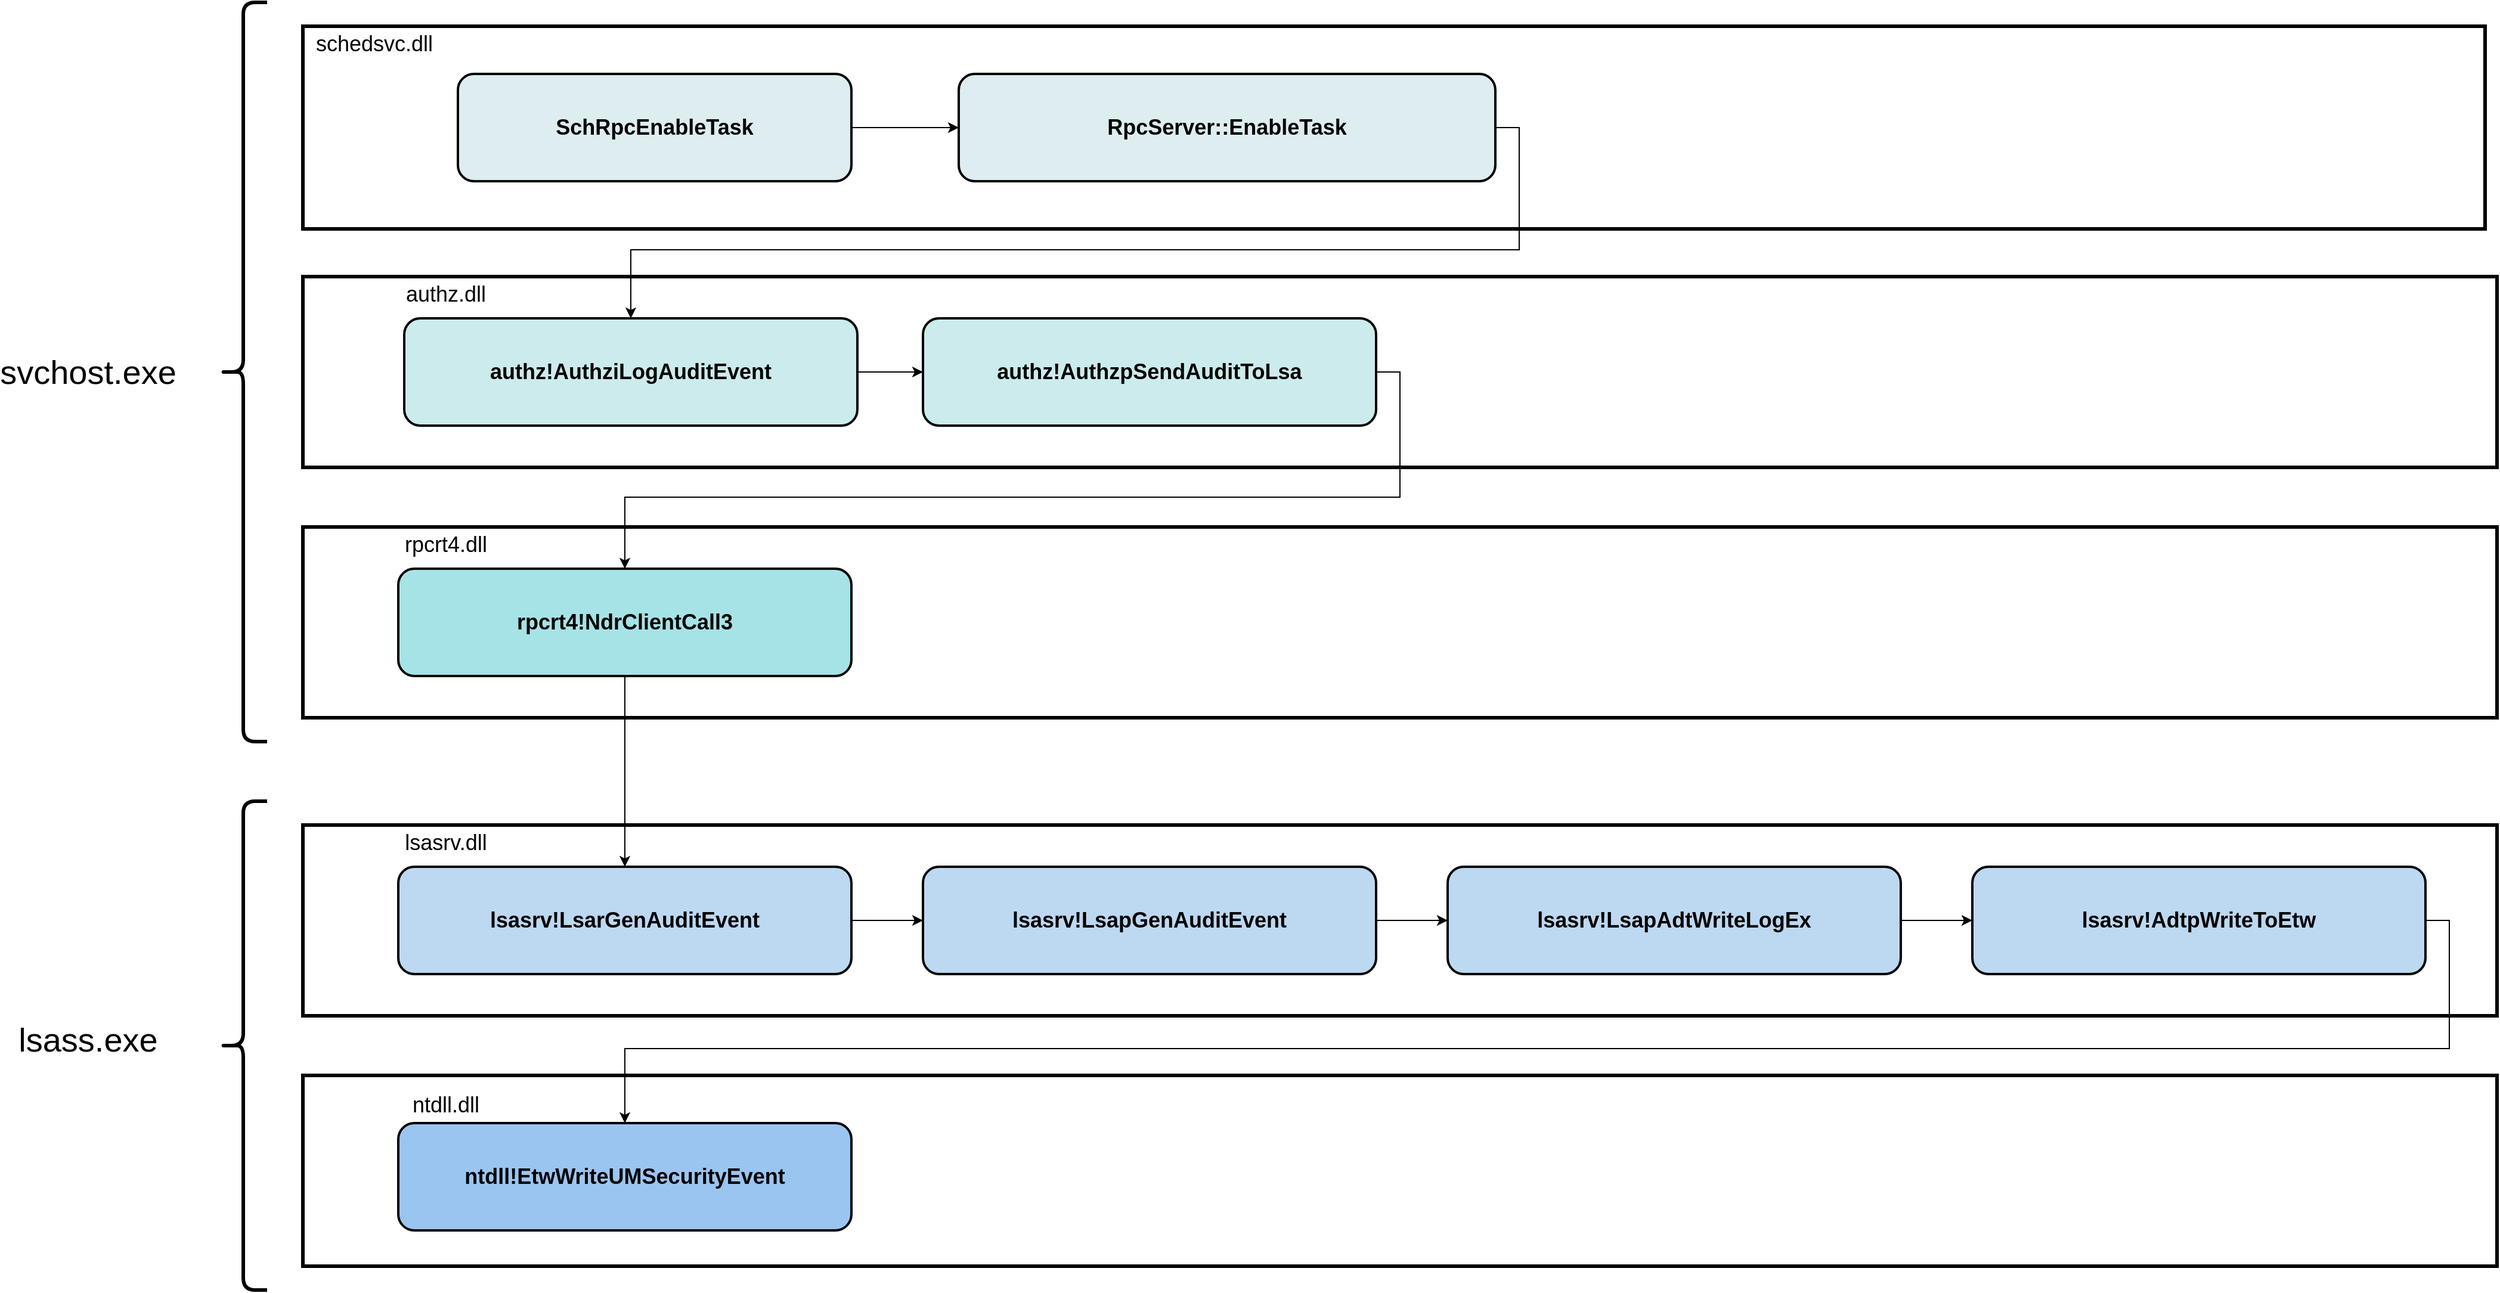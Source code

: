 <mxfile version="20.4.1" type="google"><diagram id="ukG9EJJMTsA0ARwC9Qj1" name="Page-1"><mxGraphModel grid="1" page="1" gridSize="10" guides="1" tooltips="1" connect="1" arrows="1" fold="1" pageScale="1" pageWidth="850" pageHeight="1100" math="0" shadow="0"><root><mxCell id="0"/><mxCell id="1" parent="0"/><mxCell id="S94zzScY_4RPVGlq5PL1-1" value="" style="rounded=0;whiteSpace=wrap;html=1;fontSize=20;strokeWidth=3;" vertex="1" parent="1"><mxGeometry x="780" y="1460" width="1840" height="160" as="geometry"/></mxCell><mxCell id="S94zzScY_4RPVGlq5PL1-2" value="" style="rounded=0;whiteSpace=wrap;html=1;fontSize=20;strokeWidth=3;" vertex="1" parent="1"><mxGeometry x="780" y="1250" width="1840" height="160" as="geometry"/></mxCell><mxCell id="S94zzScY_4RPVGlq5PL1-3" value="" style="rounded=0;whiteSpace=wrap;html=1;fontSize=20;strokeWidth=3;" vertex="1" parent="1"><mxGeometry x="780" y="1000" width="1840" height="160" as="geometry"/></mxCell><mxCell id="S94zzScY_4RPVGlq5PL1-4" value="" style="rounded=0;whiteSpace=wrap;html=1;fontSize=20;strokeWidth=3;" vertex="1" parent="1"><mxGeometry x="780" y="790" width="1840" height="160" as="geometry"/></mxCell><mxCell id="S94zzScY_4RPVGlq5PL1-5" value="&lt;font style=&quot;font-size: 28px;&quot;&gt;svchost.exe&lt;/font&gt;" style="text;html=1;strokeColor=none;fillColor=none;align=center;verticalAlign=middle;whiteSpace=wrap;rounded=0;" vertex="1" parent="1"><mxGeometry x="570" y="855" width="60" height="30" as="geometry"/></mxCell><mxCell id="S94zzScY_4RPVGlq5PL1-6" value="" style="shape=curlyBracket;whiteSpace=wrap;html=1;rounded=1;fontSize=20;strokeWidth=3;" vertex="1" parent="1"><mxGeometry x="710" y="560" width="40" height="620" as="geometry"/></mxCell><mxCell id="S94zzScY_4RPVGlq5PL1-7" value="" style="rounded=0;whiteSpace=wrap;html=1;fontSize=20;strokeWidth=3;" vertex="1" parent="1"><mxGeometry x="780" y="580" width="1830" height="170" as="geometry"/></mxCell><mxCell id="S94zzScY_4RPVGlq5PL1-8" value="&lt;font style=&quot;font-size: 18px;&quot;&gt;schedsvc.dll&lt;/font&gt;" style="text;html=1;strokeColor=none;fillColor=none;align=center;verticalAlign=middle;whiteSpace=wrap;rounded=0;" vertex="1" parent="1"><mxGeometry x="810" y="580" width="60" height="30" as="geometry"/></mxCell><mxCell id="S94zzScY_4RPVGlq5PL1-9" style="edgeStyle=orthogonalEdgeStyle;rounded=0;orthogonalLoop=1;jettySize=auto;html=1;exitX=1;exitY=0.5;exitDx=0;exitDy=0;entryX=0.5;entryY=0;entryDx=0;entryDy=0;" edge="1" parent="1" source="S94zzScY_4RPVGlq5PL1-10" target="S94zzScY_4RPVGlq5PL1-17"><mxGeometry relative="1" as="geometry"/></mxCell><mxCell id="S94zzScY_4RPVGlq5PL1-10" value="&lt;b&gt;RpcServer::EnableTask&lt;/b&gt;" style="rounded=1;whiteSpace=wrap;html=1;fontSize=18;strokeWidth=2;fillColor=#DEEDEF;" vertex="1" parent="1"><mxGeometry x="1330" y="620" width="450" height="90" as="geometry"/></mxCell><mxCell id="S94zzScY_4RPVGlq5PL1-11" style="edgeStyle=orthogonalEdgeStyle;rounded=0;orthogonalLoop=1;jettySize=auto;html=1;entryX=0;entryY=0.5;entryDx=0;entryDy=0;" edge="1" parent="1" source="S94zzScY_4RPVGlq5PL1-12" target="S94zzScY_4RPVGlq5PL1-10"><mxGeometry relative="1" as="geometry"/></mxCell><mxCell id="S94zzScY_4RPVGlq5PL1-12" value="&lt;b&gt;SchRpcEnableTask&lt;/b&gt;" style="rounded=1;whiteSpace=wrap;html=1;fontSize=18;strokeWidth=2;fillColor=#DEEDEF;" vertex="1" parent="1"><mxGeometry x="910" y="620" width="330" height="90" as="geometry"/></mxCell><mxCell id="S94zzScY_4RPVGlq5PL1-13" value="&lt;font style=&quot;font-size: 18px;&quot;&gt;authz.dll&lt;/font&gt;" style="text;html=1;strokeColor=none;fillColor=none;align=center;verticalAlign=middle;whiteSpace=wrap;rounded=0;" vertex="1" parent="1"><mxGeometry x="870" y="790" width="60" height="30" as="geometry"/></mxCell><mxCell id="S94zzScY_4RPVGlq5PL1-14" style="edgeStyle=orthogonalEdgeStyle;rounded=0;orthogonalLoop=1;jettySize=auto;html=1;exitX=1;exitY=0.5;exitDx=0;exitDy=0;entryX=0.5;entryY=0;entryDx=0;entryDy=0;" edge="1" parent="1" source="S94zzScY_4RPVGlq5PL1-15" target="S94zzScY_4RPVGlq5PL1-20"><mxGeometry relative="1" as="geometry"/></mxCell><mxCell id="S94zzScY_4RPVGlq5PL1-15" value="&lt;b&gt;authz!AuthzpSendAuditToLsa&lt;/b&gt;" style="rounded=1;whiteSpace=wrap;html=1;fontSize=18;strokeWidth=2;fillColor=#CBEBEC;" vertex="1" parent="1"><mxGeometry x="1300" y="825" width="380" height="90" as="geometry"/></mxCell><mxCell id="S94zzScY_4RPVGlq5PL1-16" style="edgeStyle=orthogonalEdgeStyle;rounded=0;orthogonalLoop=1;jettySize=auto;html=1;entryX=0;entryY=0.5;entryDx=0;entryDy=0;" edge="1" parent="1" source="S94zzScY_4RPVGlq5PL1-17" target="S94zzScY_4RPVGlq5PL1-15"><mxGeometry relative="1" as="geometry"/></mxCell><mxCell id="S94zzScY_4RPVGlq5PL1-17" value="&lt;b&gt;authz!AuthziLogAuditEvent&lt;/b&gt;" style="rounded=1;whiteSpace=wrap;html=1;fontSize=18;strokeWidth=2;fillColor=#CBEBEC;" vertex="1" parent="1"><mxGeometry x="865" y="825" width="380" height="90" as="geometry"/></mxCell><mxCell id="S94zzScY_4RPVGlq5PL1-18" value="&lt;font style=&quot;font-size: 18px;&quot;&gt;rpcrt4.dll&lt;/font&gt;" style="text;html=1;strokeColor=none;fillColor=none;align=center;verticalAlign=middle;whiteSpace=wrap;rounded=0;" vertex="1" parent="1"><mxGeometry x="870" y="1000" width="60" height="30" as="geometry"/></mxCell><mxCell id="S94zzScY_4RPVGlq5PL1-19" style="edgeStyle=none;rounded=0;orthogonalLoop=1;jettySize=auto;html=1;exitX=0.5;exitY=1;exitDx=0;exitDy=0;entryX=0.5;entryY=0;entryDx=0;entryDy=0;" edge="1" parent="1" source="S94zzScY_4RPVGlq5PL1-20" target="S94zzScY_4RPVGlq5PL1-31"><mxGeometry relative="1" as="geometry"/></mxCell><mxCell id="S94zzScY_4RPVGlq5PL1-20" value="&lt;b&gt;rpcrt4!NdrClientCall3&lt;/b&gt;" style="rounded=1;whiteSpace=wrap;html=1;fontSize=18;strokeWidth=2;fillColor=#A6E3E6;" vertex="1" parent="1"><mxGeometry x="860" y="1035" width="380" height="90" as="geometry"/></mxCell><mxCell id="S94zzScY_4RPVGlq5PL1-21" value="&lt;span style=&quot;font-size: 28px;&quot;&gt;lsass.exe&lt;/span&gt;" style="text;html=1;strokeColor=none;fillColor=none;align=center;verticalAlign=middle;whiteSpace=wrap;rounded=0;" vertex="1" parent="1"><mxGeometry x="570" y="1415" width="60" height="30" as="geometry"/></mxCell><mxCell id="S94zzScY_4RPVGlq5PL1-22" value="" style="shape=curlyBracket;whiteSpace=wrap;html=1;rounded=1;fontSize=20;strokeWidth=3;" vertex="1" parent="1"><mxGeometry x="710" y="1230" width="40" height="410" as="geometry"/></mxCell><mxCell id="S94zzScY_4RPVGlq5PL1-23" value="&lt;font style=&quot;font-size: 18px;&quot;&gt;lsasrv.dll&lt;/font&gt;" style="text;html=1;strokeColor=none;fillColor=none;align=center;verticalAlign=middle;whiteSpace=wrap;rounded=0;" vertex="1" parent="1"><mxGeometry x="870" y="1250" width="60" height="30" as="geometry"/></mxCell><mxCell id="S94zzScY_4RPVGlq5PL1-24" style="edgeStyle=orthogonalEdgeStyle;rounded=0;orthogonalLoop=1;jettySize=auto;html=1;exitX=1;exitY=0.5;exitDx=0;exitDy=0;entryX=0.5;entryY=0;entryDx=0;entryDy=0;" edge="1" parent="1" source="S94zzScY_4RPVGlq5PL1-25" target="S94zzScY_4RPVGlq5PL1-33"><mxGeometry relative="1" as="geometry"/></mxCell><mxCell id="S94zzScY_4RPVGlq5PL1-25" value="&lt;b&gt;lsasrv!AdtpWriteToEtw&lt;/b&gt;" style="rounded=1;whiteSpace=wrap;html=1;fontSize=18;strokeWidth=2;fillColor=#BDD8F1;" vertex="1" parent="1"><mxGeometry x="2180" y="1285" width="380" height="90" as="geometry"/></mxCell><mxCell id="S94zzScY_4RPVGlq5PL1-26" style="edgeStyle=none;rounded=0;orthogonalLoop=1;jettySize=auto;html=1;exitX=1;exitY=0.5;exitDx=0;exitDy=0;entryX=0;entryY=0.5;entryDx=0;entryDy=0;" edge="1" parent="1" source="S94zzScY_4RPVGlq5PL1-27" target="S94zzScY_4RPVGlq5PL1-25"><mxGeometry relative="1" as="geometry"/></mxCell><mxCell id="S94zzScY_4RPVGlq5PL1-27" value="&lt;b&gt;lsasrv!LsapAdtWriteLogEx&lt;/b&gt;" style="rounded=1;whiteSpace=wrap;html=1;fontSize=18;strokeWidth=2;fillColor=#BDD8F1;" vertex="1" parent="1"><mxGeometry x="1740" y="1285" width="380" height="90" as="geometry"/></mxCell><mxCell id="S94zzScY_4RPVGlq5PL1-28" style="rounded=0;orthogonalLoop=1;jettySize=auto;html=1;exitX=1;exitY=0.5;exitDx=0;exitDy=0;entryX=0;entryY=0.5;entryDx=0;entryDy=0;" edge="1" parent="1" source="S94zzScY_4RPVGlq5PL1-29" target="S94zzScY_4RPVGlq5PL1-27"><mxGeometry relative="1" as="geometry"/></mxCell><mxCell id="S94zzScY_4RPVGlq5PL1-29" value="&lt;b&gt;lsasrv!LsapGenAuditEvent&lt;/b&gt;" style="rounded=1;whiteSpace=wrap;html=1;fontSize=18;strokeWidth=2;fillColor=#BDD8F1;" vertex="1" parent="1"><mxGeometry x="1300" y="1285" width="380" height="90" as="geometry"/></mxCell><mxCell id="S94zzScY_4RPVGlq5PL1-30" style="rounded=0;orthogonalLoop=1;jettySize=auto;html=1;exitX=1;exitY=0.5;exitDx=0;exitDy=0;entryX=0;entryY=0.5;entryDx=0;entryDy=0;" edge="1" parent="1" source="S94zzScY_4RPVGlq5PL1-31" target="S94zzScY_4RPVGlq5PL1-29"><mxGeometry relative="1" as="geometry"/></mxCell><mxCell id="S94zzScY_4RPVGlq5PL1-31" value="&lt;b&gt;lsasrv!LsarGenAuditEvent&lt;/b&gt;" style="rounded=1;whiteSpace=wrap;html=1;fontSize=18;strokeWidth=2;fillColor=#BDD8F1;" vertex="1" parent="1"><mxGeometry x="860" y="1285" width="380" height="90" as="geometry"/></mxCell><mxCell id="S94zzScY_4RPVGlq5PL1-32" value="&lt;font style=&quot;font-size: 18px;&quot;&gt;ntdll.dll&lt;/font&gt;" style="text;html=1;strokeColor=none;fillColor=none;align=center;verticalAlign=middle;whiteSpace=wrap;rounded=0;" vertex="1" parent="1"><mxGeometry x="870" y="1470" width="60" height="30" as="geometry"/></mxCell><mxCell id="S94zzScY_4RPVGlq5PL1-33" value="&lt;b&gt;ntdll!EtwWriteUMSecurityEvent&lt;/b&gt;" style="rounded=1;whiteSpace=wrap;html=1;fontSize=18;strokeWidth=2;fillColor=#9BC5F1;" vertex="1" parent="1"><mxGeometry x="860" y="1500" width="380" height="90" as="geometry"/></mxCell></root></mxGraphModel></diagram></mxfile>